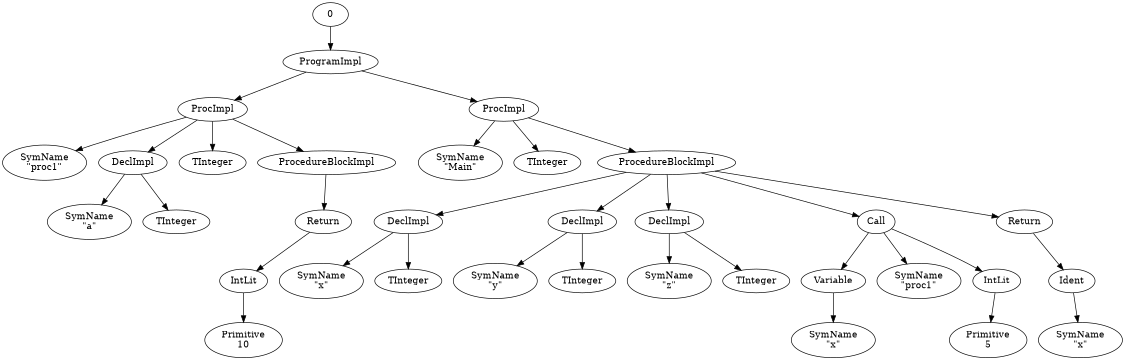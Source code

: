 digraph G { page="8.5,11"; size="7.5, 10"; 
"0" -> "1"
"1" [label="ProgramImpl"]
"1" -> "2"
"2" [label="ProcImpl"]
"2" -> "3"
"3" [label="SymName\n\"proc1\""]
"2" -> "4"
"4" [label="DeclImpl"]
"4" -> "5"
"5" [label="SymName\n\"a\""]
"4" -> "6"
"6" [label="TInteger"]
"2" -> "7"
"7" [label="TInteger"]
"2" -> "8"
"8" [label="ProcedureBlockImpl"]
"8" -> "9"
"9" [label="Return"]
"9" -> "10"
"10" [label="IntLit"]
"10" -> "11"
"11" [label="Primitive\n10"]
"1" -> "12"
"12" [label="ProcImpl"]
"12" -> "13"
"13" [label="SymName\n\"Main\""]
"12" -> "14"
"14" [label="TInteger"]
"12" -> "15"
"15" [label="ProcedureBlockImpl"]
"15" -> "16"
"16" [label="DeclImpl"]
"16" -> "17"
"17" [label="SymName\n\"x\""]
"16" -> "18"
"18" [label="TInteger"]
"15" -> "19"
"19" [label="DeclImpl"]
"19" -> "20"
"20" [label="SymName\n\"y\""]
"19" -> "21"
"21" [label="TInteger"]
"15" -> "22"
"22" [label="DeclImpl"]
"22" -> "23"
"23" [label="SymName\n\"z\""]
"22" -> "24"
"24" [label="TInteger"]
"15" -> "25"
"25" [label="Call"]
"25" -> "26"
"26" [label="Variable"]
"26" -> "27"
"27" [label="SymName\n\"x\""]
"25" -> "28"
"28" [label="SymName\n\"proc1\""]
"25" -> "29"
"29" [label="IntLit"]
"29" -> "30"
"30" [label="Primitive\n5"]
"15" -> "31"
"31" [label="Return"]
"31" -> "32"
"32" [label="Ident"]
"32" -> "33"
"33" [label="SymName\n\"x\""]
}
